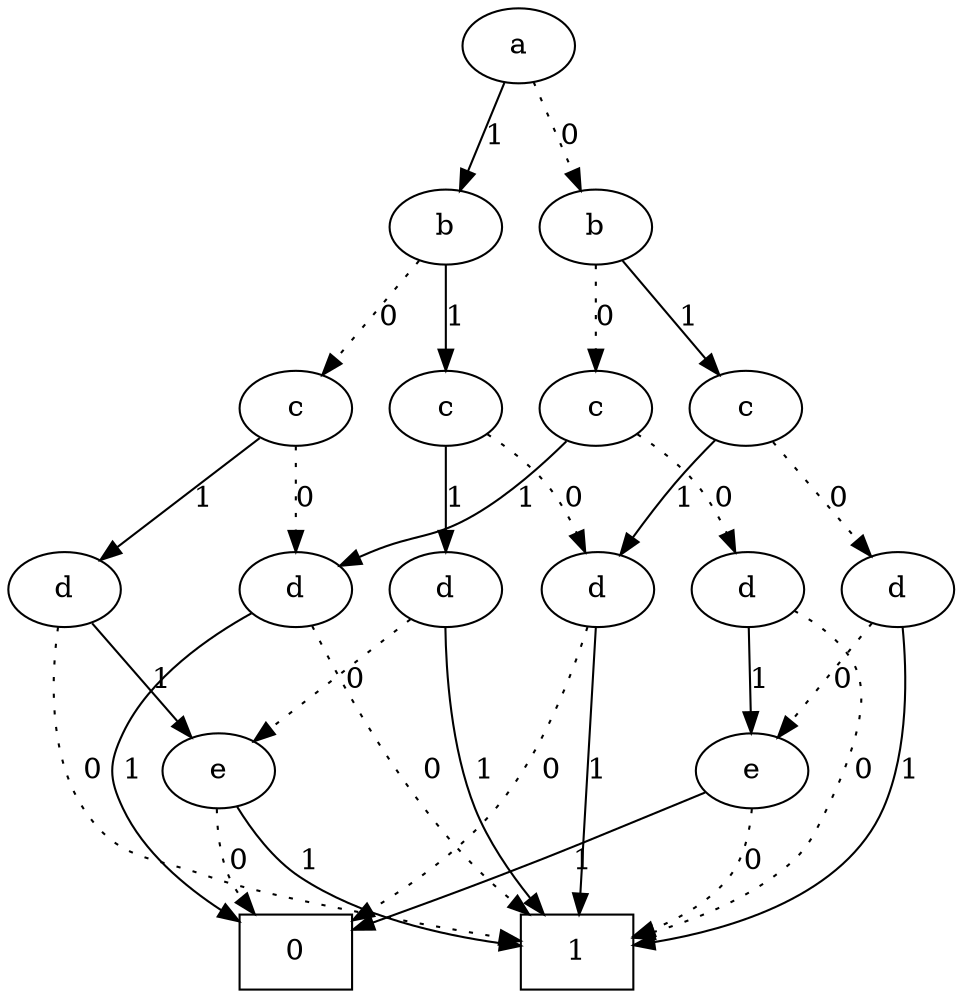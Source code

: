 digraph BDD {
	{rank=same 1 }
	{rank=same 2 3 }
	{rank=same 4 5 6 7 }
	{rank=same 8 9 10 11 13 15 }
	{rank=same 17 27 }

	0 [label="0", shape=box]
	1 [label="a"]
	2 [label="b"]
	3 [label="b"]
	4 [label="c"]
	5 [label="c"]
	6 [label="c"]
	7 [label="c"]
	8 [label="d"]
	9 [label="d"]
	10 [label="d"]
	11 [label="d"]
	13 [label="d"]
	15 [label="d"]
	17 [label="e"]
	27 [label="e"]
	32 [label="1", shape=box]

	1 -> 2 [label="0", style=dotted]
	1 -> 3 [label="1", style=solid]
	2 -> 4 [label="0", style=dotted]
	2 -> 5 [label="1", style=solid]
	3 -> 6 [label="0", style=dotted]
	3 -> 7 [label="1", style=solid]
	4 -> 8 [label="0", style=dotted]
	4 -> 9 [label="1", style=solid]
	5 -> 10 [label="0", style=dotted]
	5 -> 11 [label="1", style=solid]
	6 -> 9 [label="0", style=dotted]
	6 -> 13 [label="1", style=solid]
	7 -> 11 [label="0", style=dotted]
	7 -> 15 [label="1", style=solid]
	8 -> 32 [label="0", style=dotted]
	8 -> 17 [label="1", style=solid]
	9 -> 32 [label="0", style=dotted]
	9 -> 0 [label="1", style=solid]
	10 -> 17 [label="0", style=dotted]
	10 -> 32 [label="1", style=solid]
	11 -> 0 [label="0", style=dotted]
	11 -> 32 [label="1", style=solid]
	13 -> 32 [label="0", style=dotted]
	13 -> 27 [label="1", style=solid]
	15 -> 27 [label="0", style=dotted]
	15 -> 32 [label="1", style=solid]
	17 -> 32 [label="0", style=dotted]
	17 -> 0 [label="1", style=solid]
	27 -> 0 [label="0", style=dotted]
	27 -> 32 [label="1", style=solid]
}
